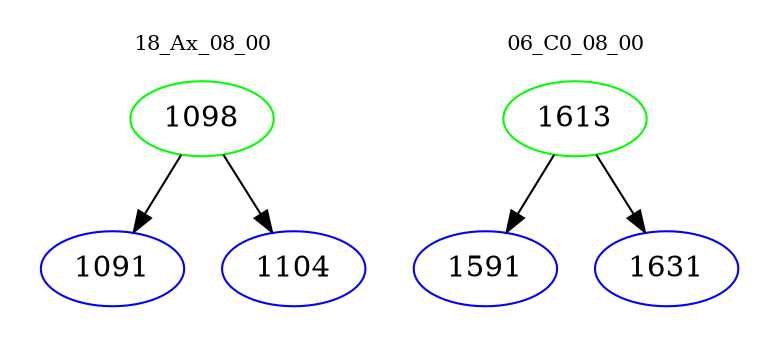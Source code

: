 digraph{
subgraph cluster_0 {
color = white
label = "18_Ax_08_00";
fontsize=10;
T0_1098 [label="1098", color="green"]
T0_1098 -> T0_1091 [color="black"]
T0_1091 [label="1091", color="blue"]
T0_1098 -> T0_1104 [color="black"]
T0_1104 [label="1104", color="blue"]
}
subgraph cluster_1 {
color = white
label = "06_C0_08_00";
fontsize=10;
T1_1613 [label="1613", color="green"]
T1_1613 -> T1_1591 [color="black"]
T1_1591 [label="1591", color="blue"]
T1_1613 -> T1_1631 [color="black"]
T1_1631 [label="1631", color="blue"]
}
}
